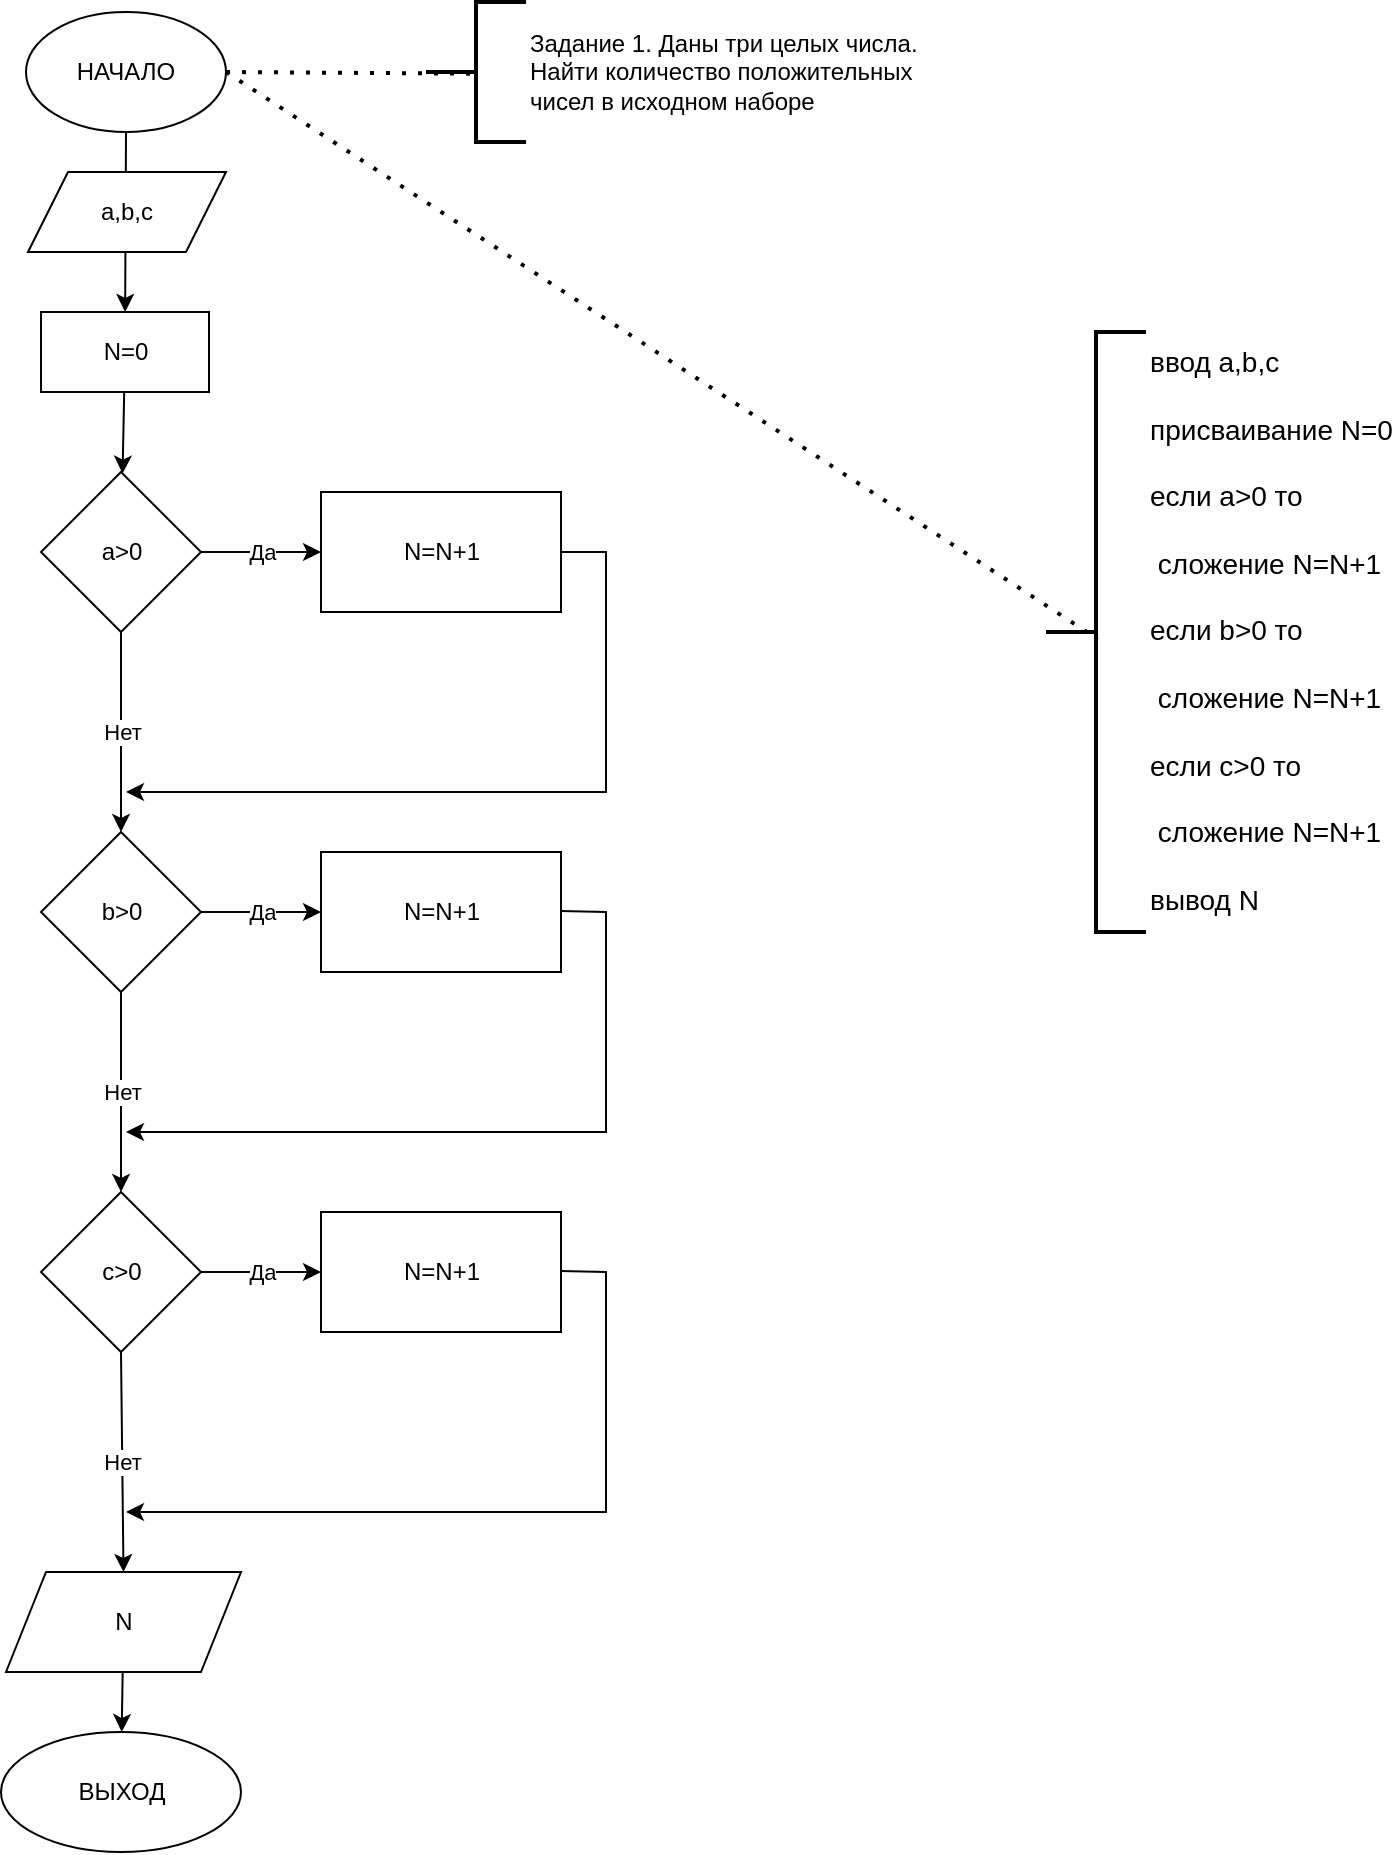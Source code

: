 <mxfile version="17.2.4" type="github">
  <diagram id="96S5660EB3DmTrJylkmf" name="Page-1">
    <mxGraphModel dx="1092" dy="972" grid="1" gridSize="10" guides="1" tooltips="1" connect="1" arrows="1" fold="1" page="1" pageScale="1" pageWidth="827" pageHeight="1169" background="#ffffff" math="0" shadow="0">
      <root>
        <mxCell id="0" />
        <mxCell id="1" parent="0" />
        <mxCell id="Pm15VrcG6S8mPywq4ZnK-27" value="" style="edgeStyle=none;rounded=0;orthogonalLoop=1;jettySize=auto;html=1;" parent="1" source="Pm15VrcG6S8mPywq4ZnK-1" target="Pm15VrcG6S8mPywq4ZnK-20" edge="1">
          <mxGeometry relative="1" as="geometry" />
        </mxCell>
        <mxCell id="Pm15VrcG6S8mPywq4ZnK-1" value="НАЧАЛО" style="ellipse;whiteSpace=wrap;html=1;" parent="1" vertex="1">
          <mxGeometry x="350" y="20" width="100" height="60" as="geometry" />
        </mxCell>
        <mxCell id="Pm15VrcG6S8mPywq4ZnK-4" value="Да" style="edgeStyle=none;rounded=0;orthogonalLoop=1;jettySize=auto;html=1;" parent="1" source="Pm15VrcG6S8mPywq4ZnK-2" target="Pm15VrcG6S8mPywq4ZnK-3" edge="1">
          <mxGeometry relative="1" as="geometry" />
        </mxCell>
        <mxCell id="Pm15VrcG6S8mPywq4ZnK-17" value="Нет" style="edgeStyle=none;rounded=0;orthogonalLoop=1;jettySize=auto;html=1;" parent="1" source="Pm15VrcG6S8mPywq4ZnK-2" target="Pm15VrcG6S8mPywq4ZnK-11" edge="1">
          <mxGeometry relative="1" as="geometry" />
        </mxCell>
        <mxCell id="Pm15VrcG6S8mPywq4ZnK-2" value="a&amp;gt;0" style="rhombus;whiteSpace=wrap;html=1;" parent="1" vertex="1">
          <mxGeometry x="357.5" y="250" width="80" height="80" as="geometry" />
        </mxCell>
        <mxCell id="Pm15VrcG6S8mPywq4ZnK-32" style="edgeStyle=none;rounded=0;orthogonalLoop=1;jettySize=auto;html=1;exitX=1;exitY=0.5;exitDx=0;exitDy=0;" parent="1" source="Pm15VrcG6S8mPywq4ZnK-3" edge="1">
          <mxGeometry relative="1" as="geometry">
            <mxPoint x="400" y="410" as="targetPoint" />
            <Array as="points">
              <mxPoint x="640" y="290" />
              <mxPoint x="640" y="410" />
            </Array>
          </mxGeometry>
        </mxCell>
        <mxCell id="Pm15VrcG6S8mPywq4ZnK-3" value="N=N+1" style="whiteSpace=wrap;html=1;" parent="1" vertex="1">
          <mxGeometry x="497.5" y="260" width="120" height="60" as="geometry" />
        </mxCell>
        <mxCell id="Pm15VrcG6S8mPywq4ZnK-10" value="Да" style="edgeStyle=none;rounded=0;orthogonalLoop=1;jettySize=auto;html=1;" parent="1" source="Pm15VrcG6S8mPywq4ZnK-11" target="Pm15VrcG6S8mPywq4ZnK-12" edge="1">
          <mxGeometry relative="1" as="geometry">
            <Array as="points">
              <mxPoint x="467.5" y="470" />
            </Array>
          </mxGeometry>
        </mxCell>
        <mxCell id="Pm15VrcG6S8mPywq4ZnK-18" value="Нет" style="edgeStyle=none;rounded=0;orthogonalLoop=1;jettySize=auto;html=1;" parent="1" source="Pm15VrcG6S8mPywq4ZnK-11" target="Pm15VrcG6S8mPywq4ZnK-14" edge="1">
          <mxGeometry relative="1" as="geometry" />
        </mxCell>
        <mxCell id="Pm15VrcG6S8mPywq4ZnK-11" value="b&amp;gt;0" style="rhombus;whiteSpace=wrap;html=1;" parent="1" vertex="1">
          <mxGeometry x="357.5" y="430" width="80" height="80" as="geometry" />
        </mxCell>
        <mxCell id="Pm15VrcG6S8mPywq4ZnK-12" value="N=N+1" style="whiteSpace=wrap;html=1;" parent="1" vertex="1">
          <mxGeometry x="497.5" y="440" width="120" height="60" as="geometry" />
        </mxCell>
        <mxCell id="Pm15VrcG6S8mPywq4ZnK-13" value="Да" style="edgeStyle=none;rounded=0;orthogonalLoop=1;jettySize=auto;html=1;" parent="1" source="Pm15VrcG6S8mPywq4ZnK-14" target="Pm15VrcG6S8mPywq4ZnK-15" edge="1">
          <mxGeometry relative="1" as="geometry" />
        </mxCell>
        <mxCell id="Pm15VrcG6S8mPywq4ZnK-38" value="Нет" style="edgeStyle=none;rounded=0;orthogonalLoop=1;jettySize=auto;html=1;entryX=0.5;entryY=0;entryDx=0;entryDy=0;exitX=0.5;exitY=1;exitDx=0;exitDy=0;" parent="1" source="Pm15VrcG6S8mPywq4ZnK-14" target="Pm15VrcG6S8mPywq4ZnK-37" edge="1">
          <mxGeometry relative="1" as="geometry" />
        </mxCell>
        <mxCell id="Pm15VrcG6S8mPywq4ZnK-14" value="c&amp;gt;0" style="rhombus;whiteSpace=wrap;html=1;" parent="1" vertex="1">
          <mxGeometry x="357.5" y="610" width="80" height="80" as="geometry" />
        </mxCell>
        <mxCell id="Pm15VrcG6S8mPywq4ZnK-15" value="N=N+1" style="whiteSpace=wrap;html=1;" parent="1" vertex="1">
          <mxGeometry x="497.5" y="620" width="120" height="60" as="geometry" />
        </mxCell>
        <mxCell id="Pm15VrcG6S8mPywq4ZnK-19" value="a,b,c" style="shape=parallelogram;perimeter=parallelogramPerimeter;whiteSpace=wrap;html=1;fixedSize=1;" parent="1" vertex="1">
          <mxGeometry x="351" y="100" width="99" height="40" as="geometry" />
        </mxCell>
        <mxCell id="Pm15VrcG6S8mPywq4ZnK-28" value="" style="edgeStyle=none;rounded=0;orthogonalLoop=1;jettySize=auto;html=1;" parent="1" source="Pm15VrcG6S8mPywq4ZnK-20" target="Pm15VrcG6S8mPywq4ZnK-2" edge="1">
          <mxGeometry relative="1" as="geometry" />
        </mxCell>
        <mxCell id="Pm15VrcG6S8mPywq4ZnK-20" value="N=0" style="whiteSpace=wrap;html=1;" parent="1" vertex="1">
          <mxGeometry x="357.5" y="170" width="84" height="40" as="geometry" />
        </mxCell>
        <mxCell id="Pm15VrcG6S8mPywq4ZnK-33" style="edgeStyle=none;rounded=0;orthogonalLoop=1;jettySize=auto;html=1;exitX=1;exitY=0.5;exitDx=0;exitDy=0;" parent="1" edge="1">
          <mxGeometry relative="1" as="geometry">
            <mxPoint x="400" y="580" as="targetPoint" />
            <mxPoint x="617.5" y="469.5" as="sourcePoint" />
            <Array as="points">
              <mxPoint x="640" y="470" />
              <mxPoint x="640" y="580" />
            </Array>
          </mxGeometry>
        </mxCell>
        <mxCell id="Pm15VrcG6S8mPywq4ZnK-34" style="edgeStyle=none;rounded=0;orthogonalLoop=1;jettySize=auto;html=1;exitX=1;exitY=0.5;exitDx=0;exitDy=0;" parent="1" edge="1">
          <mxGeometry relative="1" as="geometry">
            <mxPoint x="400" y="770" as="targetPoint" />
            <mxPoint x="617.5" y="649.5" as="sourcePoint" />
            <Array as="points">
              <mxPoint x="640" y="650" />
              <mxPoint x="640" y="770" />
            </Array>
          </mxGeometry>
        </mxCell>
        <mxCell id="Pm15VrcG6S8mPywq4ZnK-42" value="" style="edgeStyle=none;rounded=0;orthogonalLoop=1;jettySize=auto;html=1;" parent="1" source="Pm15VrcG6S8mPywq4ZnK-37" target="Pm15VrcG6S8mPywq4ZnK-41" edge="1">
          <mxGeometry relative="1" as="geometry" />
        </mxCell>
        <mxCell id="Pm15VrcG6S8mPywq4ZnK-37" value="N" style="shape=parallelogram;perimeter=parallelogramPerimeter;whiteSpace=wrap;html=1;fixedSize=1;" parent="1" vertex="1">
          <mxGeometry x="340" y="800" width="117.5" height="50" as="geometry" />
        </mxCell>
        <mxCell id="Pm15VrcG6S8mPywq4ZnK-39" style="edgeStyle=none;rounded=0;orthogonalLoop=1;jettySize=auto;html=1;exitX=0.5;exitY=1;exitDx=0;exitDy=0;" parent="1" source="Pm15VrcG6S8mPywq4ZnK-37" target="Pm15VrcG6S8mPywq4ZnK-37" edge="1">
          <mxGeometry relative="1" as="geometry" />
        </mxCell>
        <mxCell id="Pm15VrcG6S8mPywq4ZnK-41" value="ВЫХОД" style="ellipse;whiteSpace=wrap;html=1;" parent="1" vertex="1">
          <mxGeometry x="337.5" y="880" width="120" height="60" as="geometry" />
        </mxCell>
        <mxCell id="XWIEBFYC3Zq7Lo3L3S1b-1" value="Задание 1. Даны три целых числа. &lt;br&gt;Найти количество положительных &lt;br&gt;чисел в исходном наборе" style="strokeWidth=2;html=1;shape=mxgraph.flowchart.annotation_2;align=left;labelPosition=right;pointerEvents=1;" parent="1" vertex="1">
          <mxGeometry x="550" y="15" width="50" height="70" as="geometry" />
        </mxCell>
        <mxCell id="XWIEBFYC3Zq7Lo3L3S1b-3" value="" style="endArrow=none;dashed=1;html=1;dashPattern=1 3;strokeWidth=2;rounded=0;exitX=1;exitY=0.5;exitDx=0;exitDy=0;entryX=0.52;entryY=0.512;entryDx=0;entryDy=0;entryPerimeter=0;" parent="1" source="Pm15VrcG6S8mPywq4ZnK-1" target="XWIEBFYC3Zq7Lo3L3S1b-1" edge="1">
          <mxGeometry width="50" height="50" relative="1" as="geometry">
            <mxPoint x="532.5" y="160" as="sourcePoint" />
            <mxPoint x="582.5" y="110" as="targetPoint" />
          </mxGeometry>
        </mxCell>
        <mxCell id="XWIEBFYC3Zq7Lo3L3S1b-4" value="ввод a,b,c&lt;br&gt;&lt;br&gt;присваивание N=0&lt;br&gt;&lt;br&gt;если а&amp;gt;0 то&lt;br&gt;&lt;span&gt; &lt;/span&gt;&lt;span&gt; &lt;/span&gt;&lt;br&gt;&lt;span style=&quot;white-space: pre&quot;&gt; &lt;/span&gt;сложение N=N+1&lt;br&gt;&lt;br&gt;если b&amp;gt;0 то&lt;br&gt;&lt;br&gt;&lt;span style=&quot;white-space: pre&quot;&gt; &lt;/span&gt;сложение N=N+1&lt;br&gt;&lt;br&gt;если c&amp;gt;0 то&lt;br&gt;&lt;br&gt;&lt;span style=&quot;white-space: pre&quot;&gt; &lt;/span&gt;сложение N=N+1&lt;br&gt;&lt;br&gt;вывод N" style="strokeWidth=2;html=1;shape=mxgraph.flowchart.annotation_2;align=left;labelPosition=right;pointerEvents=1;verticalAlign=top;fontSize=14;spacing=2;spacingBottom=0;spacingLeft=0;spacingTop=0;horizontal=1;" parent="1" vertex="1">
          <mxGeometry x="860" y="180" width="50" height="300" as="geometry" />
        </mxCell>
        <mxCell id="XWIEBFYC3Zq7Lo3L3S1b-5" value="" style="endArrow=none;dashed=1;html=1;dashPattern=1 3;strokeWidth=2;rounded=0;exitX=1;exitY=0.5;exitDx=0;exitDy=0;entryX=0.52;entryY=0.512;entryDx=0;entryDy=0;entryPerimeter=0;" parent="1" source="Pm15VrcG6S8mPywq4ZnK-1" target="XWIEBFYC3Zq7Lo3L3S1b-4" edge="1">
          <mxGeometry width="50" height="50" relative="1" as="geometry">
            <mxPoint x="770" y="115" as="sourcePoint" />
            <mxPoint x="902.5" y="175" as="targetPoint" />
          </mxGeometry>
        </mxCell>
      </root>
    </mxGraphModel>
  </diagram>
</mxfile>
